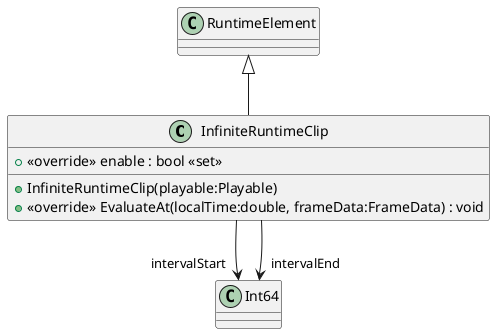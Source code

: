 @startuml
class InfiniteRuntimeClip {
    + InfiniteRuntimeClip(playable:Playable)
    + <<override>> enable : bool <<set>>
    + <<override>> EvaluateAt(localTime:double, frameData:FrameData) : void
}
RuntimeElement <|-- InfiniteRuntimeClip
InfiniteRuntimeClip --> "intervalStart" Int64
InfiniteRuntimeClip --> "intervalEnd" Int64
@enduml

